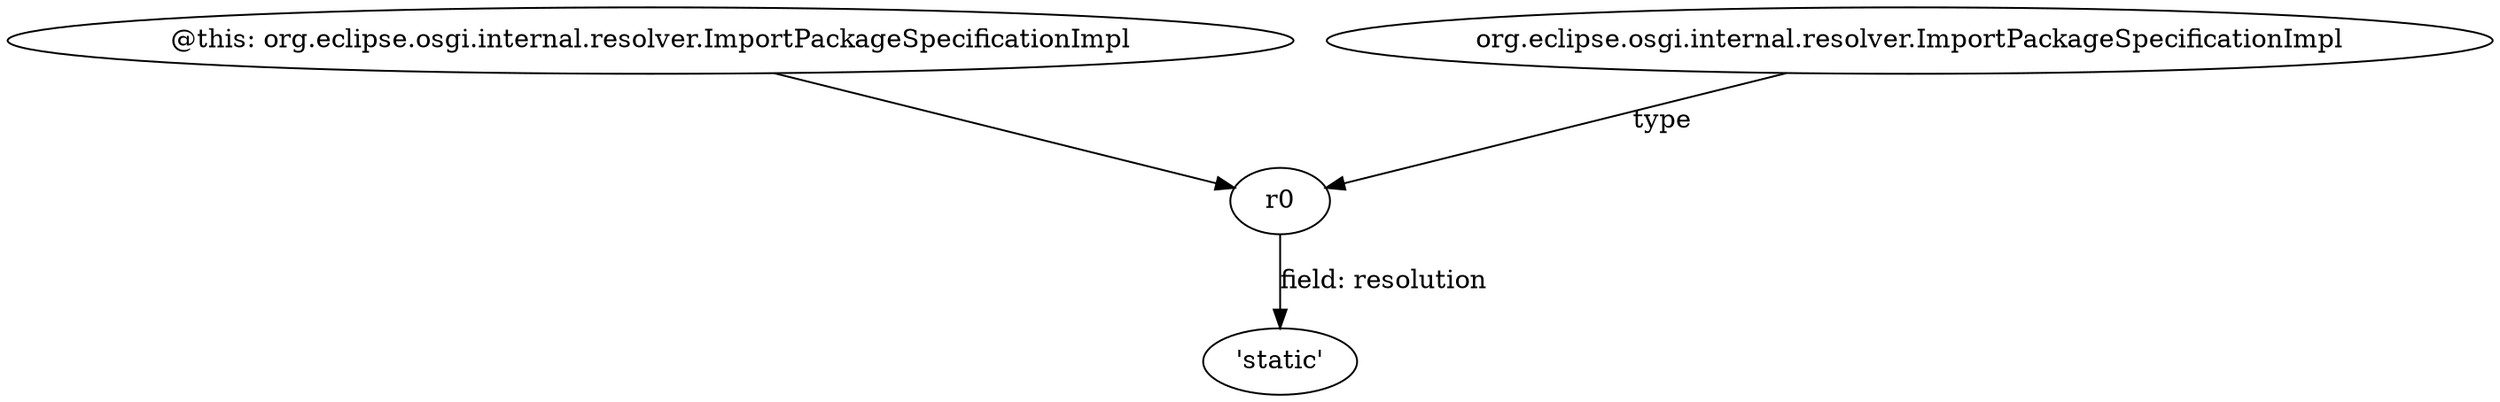 digraph g {
0[label="@this: org.eclipse.osgi.internal.resolver.ImportPackageSpecificationImpl"]
1[label="r0"]
0->1[label=""]
2[label="'static'"]
1->2[label="field: resolution"]
3[label="org.eclipse.osgi.internal.resolver.ImportPackageSpecificationImpl"]
3->1[label="type"]
}